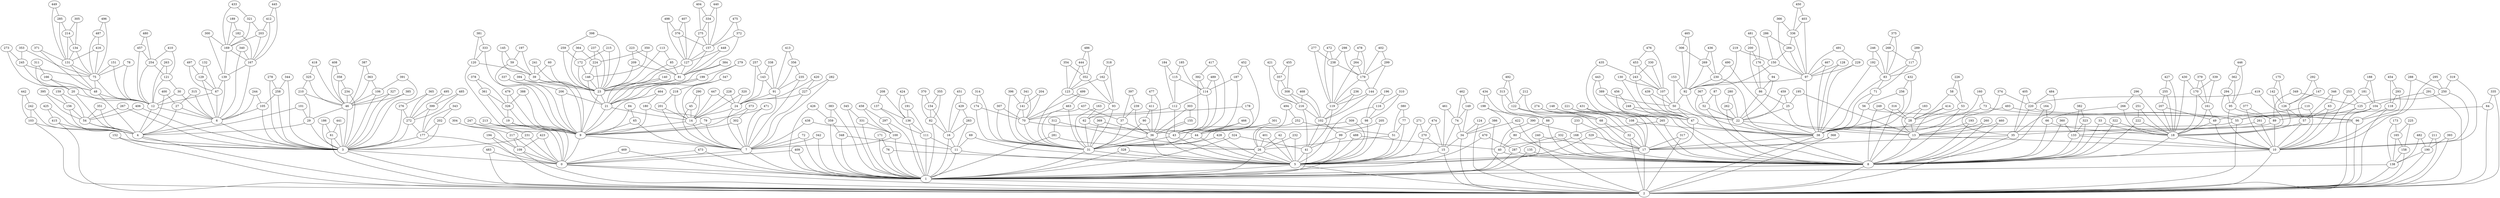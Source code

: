 graph G {
  0;
  1;
  2;
  3;
  4;
  5;
  6;
  7;
  8;
  9;
  10;
  11;
  12;
  13;
  14;
  15;
  16;
  17;
  18;
  19;
  20;
  21;
  22;
  23;
  24;
  25;
  26;
  27;
  28;
  29;
  30;
  31;
  32;
  33;
  34;
  35;
  36;
  37;
  38;
  39;
  40;
  41;
  42;
  43;
  44;
  45;
  46;
  47;
  48;
  49;
  50;
  51;
  52;
  53;
  54;
  55;
  56;
  57;
  58;
  59;
  60;
  61;
  62;
  63;
  64;
  65;
  66;
  67;
  68;
  69;
  70;
  71;
  72;
  73;
  74;
  75;
  76;
  77;
  78;
  79;
  80;
  81;
  82;
  83;
  84;
  85;
  86;
  87;
  88;
  89;
  90;
  91;
  92;
  93;
  94;
  95;
  96;
  97;
  98;
  99;
  100;
  101;
  102;
  103;
  104;
  105;
  106;
  107;
  108;
  109;
  110;
  111;
  112;
  113;
  114;
  115;
  116;
  117;
  118;
  119;
  120;
  121;
  122;
  123;
  124;
  125;
  126;
  127;
  128;
  129;
  130;
  131;
  132;
  133;
  134;
  135;
  136;
  137;
  138;
  139;
  140;
  141;
  142;
  143;
  144;
  145;
  146;
  147;
  148;
  149;
  150;
  151;
  152;
  153;
  154;
  155;
  156;
  157;
  158;
  159;
  160;
  161;
  162;
  163;
  164;
  165;
  166;
  167;
  168;
  169;
  170;
  171;
  172;
  173;
  174;
  175;
  176;
  177;
  178;
  179;
  180;
  181;
  182;
  183;
  184;
  185;
  186;
  187;
  188;
  189;
  190;
  191;
  192;
  193;
  194;
  195;
  196;
  197;
  198;
  199;
  200;
  201;
  202;
  203;
  204;
  205;
  206;
  207;
  208;
  209;
  210;
  211;
  212;
  213;
  214;
  215;
  216;
  217;
  218;
  219;
  220;
  221;
  222;
  223;
  224;
  225;
  226;
  227;
  228;
  229;
  230;
  231;
  232;
  233;
  234;
  235;
  236;
  237;
  238;
  239;
  240;
  241;
  242;
  243;
  244;
  245;
  246;
  247;
  248;
  249;
  250;
  251;
  252;
  253;
  254;
  255;
  256;
  257;
  258;
  259;
  260;
  261;
  262;
  263;
  264;
  265;
  266;
  267;
  268;
  269;
  270;
  271;
  272;
  273;
  274;
  275;
  276;
  277;
  278;
  279;
  280;
  281;
  282;
  283;
  284;
  285;
  286;
  287;
  288;
  289;
  290;
  291;
  292;
  293;
  294;
  295;
  296;
  297;
  298;
  299;
  300;
  301;
  302;
  303;
  304;
  305;
  306;
  307;
  308;
  309;
  310;
  311;
  312;
  313;
  314;
  315;
  316;
  317;
  318;
  319;
  320;
  321;
  322;
  323;
  324;
  325;
  326;
  327;
  328;
  329;
  330;
  331;
  332;
  333;
  334;
  335;
  336;
  337;
  338;
  339;
  340;
  341;
  342;
  343;
  344;
  345;
  346;
  347;
  348;
  349;
  350;
  351;
  352;
  353;
  354;
  355;
  356;
  357;
  358;
  359;
  360;
  361;
  362;
  363;
  364;
  365;
  366;
  367;
  368;
  369;
  370;
  371;
  372;
  373;
  374;
  375;
  376;
  377;
  378;
  379;
  380;
  381;
  382;
  383;
  384;
  385;
  386;
  387;
  388;
  389;
  390;
  391;
  392;
  393;
  394;
  395;
  396;
  397;
  398;
  399;
  400;
  401;
  402;
  403;
  404;
  405;
  406;
  407;
  408;
  409;
  410;
  411;
  412;
  413;
  414;
  415;
  416;
  417;
  418;
  419;
  420;
  421;
  422;
  423;
  424;
  425;
  426;
  427;
  428;
  429;
  430;
  431;
  432;
  433;
  434;
  435;
  436;
  437;
  438;
  439;
  440;
  441;
  442;
  443;
  444;
  445;
  446;
  447;
  448;
  449;
  450;
  451;
  452;
  453;
  454;
  455;
  456;
  457;
  458;
  459;
  460;
  461;
  462;
  463;
  464;
  465;
  466;
  467;
  468;
  469;
  470;
  471;
  472;
  473;
  474;
  475;
  476;
  477;
  478;
  479;
  480;
  481;
  482;
  483;
  484;
  485;
  486;
  487;
  488;
  489;
  490;
  491;
  492;
  493;
  494;
  495;
  496;
  497;
  498;
  499;
   0 -- 1;
   1 -- 2;
   2 -- 0;
   3 -- 2;
   3 -- 0;
   4 -- 3;
   4 -- 2;
   5 -- 1;
   5 -- 2;
   6 -- 4;
   6 -- 3;
   7 -- 0;
   7 -- 1;
   8 -- 1;
   8 -- 2;
   9 -- 7;
   9 -- 0;
   10 -- 8;
   10 -- 2;
   11 -- 5;
   11 -- 1;
   12 -- 6;
   12 -- 4;
   13 -- 10;
   13 -- 8;
   14 -- 9;
   14 -- 7;
   15 -- 5;
   15 -- 2;
   16 -- 11;
   16 -- 1;
   17 -- 5;
   17 -- 2;
   18 -- 10;
   18 -- 8;
   19 -- 9;
   19 -- 0;
   20 -- 12;
   20 -- 4;
   21 -- 14;
   21 -- 9;
   22 -- 13;
   22 -- 8;
   23 -- 21;
   23 -- 9;
   24 -- 14;
   24 -- 7;
   25 -- 22;
   25 -- 13;
   26 -- 5;
   26 -- 1;
   27 -- 6;
   27 -- 4;
   28 -- 13;
   28 -- 8;
   29 -- 4;
   29 -- 3;
   30 -- 12;
   30 -- 6;
   31 -- 5;
   31 -- 1;
   32 -- 17;
   32 -- 2;
   33 -- 18;
   33 -- 8;
   34 -- 15;
   34 -- 2;
   35 -- 17;
   35 -- 2;
   36 -- 31;
   36 -- 5;
   37 -- 36;
   37 -- 31;
   38 -- 17;
   38 -- 2;
   39 -- 23;
   39 -- 9;
   40 -- 8;
   40 -- 1;
   41 -- 5;
   41 -- 1;
   42 -- 26;
   42 -- 5;
   43 -- 31;
   43 -- 5;
   44 -- 31;
   44 -- 5;
   45 -- 14;
   45 -- 7;
   46 -- 29;
   46 -- 3;
   47 -- 38;
   47 -- 17;
   48 -- 12;
   48 -- 4;
   49 -- 18;
   49 -- 10;
   50 -- 47;
   50 -- 38;
   51 -- 26;
   51 -- 5;
   52 -- 22;
   52 -- 8;
   53 -- 28;
   53 -- 8;
   54 -- 4;
   54 -- 3;
   55 -- 38;
   55 -- 2;
   56 -- 55;
   56 -- 38;
   57 -- 18;
   57 -- 10;
   58 -- 53;
   58 -- 28;
   59 -- 39;
   59 -- 9;
   60 -- 39;
   60 -- 23;
   61 -- 3;
   61 -- 2;
   62 -- 44;
   62 -- 31;
   63 -- 57;
   63 -- 10;
   64 -- 55;
   64 -- 2;
   65 -- 9;
   65 -- 7;
   66 -- 18;
   66 -- 8;
   67 -- 12;
   67 -- 6;
   68 -- 32;
   68 -- 17;
   69 -- 11;
   69 -- 5;
   70 -- 43;
   70 -- 31;
   71 -- 56;
   71 -- 38;
   72 -- 7;
   72 -- 1;
   73 -- 55;
   73 -- 38;
   74 -- 34;
   74 -- 15;
   75 -- 48;
   75 -- 12;
   76 -- 5;
   76 -- 1;
   77 -- 51;
   77 -- 5;
   78 -- 75;
   78 -- 12;
   79 -- 9;
   79 -- 7;
   80 -- 40;
   80 -- 8;
   81 -- 23;
   81 -- 21;
   82 -- 16;
   82 -- 1;
   83 -- 71;
   83 -- 38;
   84 -- 65;
   84 -- 9;
   85 -- 81;
   85 -- 23;
   86 -- 25;
   86 -- 22;
   87 -- 52;
   87 -- 22;
   88 -- 80;
   88 -- 8;
   89 -- 13;
   89 -- 10;
   90 -- 36;
   90 -- 31;
   91 -- 24;
   91 -- 7;
   92 -- 50;
   92 -- 38;
   93 -- 62;
   93 -- 31;
   94 -- 86;
   94 -- 22;
   95 -- 89;
   95 -- 10;
   96 -- 35;
   96 -- 2;
   97 -- 92;
   97 -- 38;
   98 -- 36;
   98 -- 5;
   99 -- 41;
   99 -- 5;
   100 -- 7;
   100 -- 1;
   101 -- 29;
   101 -- 4;
   102 -- 99;
   102 -- 41;
   103 -- 4;
   103 -- 2;
   104 -- 55;
   104 -- 2;
   105 -- 6;
   105 -- 3;
   106 -- 46;
   106 -- 3;
   107 -- 50;
   107 -- 47;
   108 -- 38;
   108 -- 17;
   109 -- 2;
   109 -- 0;
   110 -- 49;
   110 -- 10;
   111 -- 11;
   111 -- 1;
   112 -- 70;
   112 -- 43;
   113 -- 85;
   113 -- 23;
   114 -- 112;
   114 -- 43;
   115 -- 114;
   115 -- 112;
   116 -- 98;
   116 -- 5;
   117 -- 83;
   117 -- 71;
   118 -- 96;
   118 -- 2;
   119 -- 102;
   119 -- 41;
   120 -- 39;
   120 -- 9;
   121 -- 30;
   121 -- 12;
   122 -- 68;
   122 -- 17;
   123 -- 93;
   123 -- 31;
   124 -- 34;
   124 -- 2;
   125 -- 89;
   125 -- 10;
   126 -- 57;
   126 -- 18;
   127 -- 81;
   127 -- 21;
   128 -- 97;
   128 -- 38;
   129 -- 67;
   129 -- 6;
   130 -- 107;
   130 -- 47;
   131 -- 75;
   131 -- 48;
   132 -- 129;
   132 -- 67;
   133 -- 10;
   133 -- 8;
   134 -- 131;
   134 -- 75;
   135 -- 8;
   135 -- 1;
   136 -- 111;
   136 -- 1;
   137 -- 136;
   137 -- 111;
   138 -- 1;
   138 -- 2;
   139 -- 67;
   139 -- 6;
   140 -- 23;
   140 -- 21;
   141 -- 70;
   141 -- 31;
   142 -- 126;
   142 -- 18;
   143 -- 91;
   143 -- 24;
   144 -- 119;
   144 -- 102;
   145 -- 59;
   145 -- 39;
   146 -- 23;
   146 -- 21;
   147 -- 126;
   147 -- 57;
   148 -- 108;
   148 -- 17;
   149 -- 74;
   149 -- 34;
   150 -- 97;
   150 -- 92;
   151 -- 75;
   151 -- 12;
   152 -- 3;
   152 -- 2;
   153 -- 92;
   153 -- 50;
   154 -- 82;
   154 -- 16;
   155 -- 36;
   155 -- 5;
   156 -- 54;
   156 -- 4;
   157 -- 127;
   157 -- 81;
   158 -- 138;
   158 -- 2;
   159 -- 156;
   159 -- 54;
   160 -- 73;
   160 -- 38;
   161 -- 49;
   161 -- 18;
   162 -- 123;
   162 -- 93;
   163 -- 62;
   163 -- 31;
   164 -- 66;
   164 -- 8;
   165 -- 158;
   165 -- 138;
   166 -- 20;
   166 -- 12;
   167 -- 139;
   167 -- 6;
   168 -- 40;
   168 -- 8;
   169 -- 167;
   169 -- 139;
   170 -- 161;
   170 -- 18;
   171 -- 76;
   171 -- 1;
   172 -- 146;
   172 -- 23;
   173 -- 165;
   173 -- 138;
   174 -- 70;
   174 -- 31;
   175 -- 142;
   175 -- 126;
   176 -- 94;
   176 -- 86;
   177 -- 3;
   177 -- 0;
   178 -- 62;
   178 -- 44;
   179 -- 144;
   179 -- 119;
   180 -- 79;
   180 -- 9;
   181 -- 104;
   181 -- 55;
   182 -- 169;
   182 -- 167;
   183 -- 28;
   183 -- 13;
   184 -- 115;
   184 -- 112;
   185 -- 115;
   185 -- 114;
   186 -- 61;
   186 -- 3;
   187 -- 114;
   187 -- 43;
   188 -- 181;
   188 -- 104;
   189 -- 182;
   189 -- 169;
   190 -- 138;
   190 -- 2;
   191 -- 136;
   191 -- 111;
   192 -- 83;
   192 -- 38;
   193 -- 13;
   193 -- 8;
   194 -- 109;
   194 -- 2;
   195 -- 25;
   195 -- 13;
   196 -- 116;
   196 -- 98;
   197 -- 59;
   197 -- 39;
   198 -- 88;
   198 -- 80;
   199 -- 23;
   199 -- 21;
   200 -- 176;
   200 -- 86;
   201 -- 14;
   201 -- 7;
   202 -- 177;
   202 -- 3;
   203 -- 169;
   203 -- 167;
   204 -- 141;
   204 -- 70;
   205 -- 99;
   205 -- 5;
   206 -- 21;
   206 -- 9;
   207 -- 49;
   207 -- 18;
   208 -- 137;
   208 -- 136;
   209 -- 81;
   209 -- 23;
   210 -- 46;
   210 -- 29;
   211 -- 190;
   211 -- 2;
   212 -- 122;
   212 -- 68;
   213 -- 9;
   213 -- 0;
   214 -- 134;
   214 -- 131;
   215 -- 172;
   215 -- 23;
   216 -- 102;
   216 -- 41;
   217 -- 109;
   217 -- 0;
   218 -- 201;
   218 -- 14;
   219 -- 150;
   219 -- 92;
   220 -- 96;
   220 -- 35;
   221 -- 108;
   221 -- 17;
   222 -- 18;
   222 -- 8;
   223 -- 209;
   223 -- 81;
   224 -- 146;
   224 -- 23;
   225 -- 165;
   225 -- 158;
   226 -- 58;
   226 -- 53;
   227 -- 24;
   227 -- 7;
   228 -- 24;
   228 -- 14;
   229 -- 97;
   229 -- 38;
   230 -- 92;
   230 -- 38;
   231 -- 3;
   231 -- 0;
   232 -- 26;
   232 -- 5;
   233 -- 168;
   233 -- 8;
   234 -- 46;
   234 -- 3;
   235 -- 91;
   235 -- 7;
   236 -- 119;
   236 -- 102;
   237 -- 224;
   237 -- 23;
   238 -- 179;
   238 -- 119;
   239 -- 37;
   239 -- 36;
   240 -- 17;
   240 -- 5;
   241 -- 39;
   241 -- 23;
   242 -- 103;
   242 -- 4;
   243 -- 107;
   243 -- 47;
   244 -- 105;
   244 -- 6;
   245 -- 75;
   245 -- 48;
   246 -- 192;
   246 -- 83;
   247 -- 231;
   247 -- 0;
   248 -- 22;
   248 -- 8;
   249 -- 28;
   249 -- 8;
   250 -- 125;
   250 -- 10;
   251 -- 222;
   251 -- 18;
   252 -- 51;
   252 -- 26;
   253 -- 125;
   253 -- 10;
   254 -- 121;
   254 -- 12;
   255 -- 207;
   255 -- 18;
   256 -- 56;
   256 -- 38;
   257 -- 143;
   257 -- 24;
   258 -- 105;
   258 -- 3;
   259 -- 172;
   259 -- 23;
   260 -- 13;
   260 -- 8;
   261 -- 133;
   261 -- 10;
   262 -- 22;
   262 -- 8;
   263 -- 121;
   263 -- 12;
   264 -- 179;
   264 -- 119;
   265 -- 168;
   265 -- 8;
   266 -- 66;
   266 -- 18;
   267 -- 54;
   267 -- 3;
   268 -- 117;
   268 -- 83;
   269 -- 230;
   269 -- 92;
   270 -- 15;
   270 -- 5;
   271 -- 270;
   271 -- 5;
   272 -- 177;
   272 -- 3;
   273 -- 245;
   273 -- 48;
   274 -- 68;
   274 -- 32;
   275 -- 157;
   275 -- 127;
   276 -- 272;
   276 -- 3;
   277 -- 238;
   277 -- 119;
   278 -- 258;
   278 -- 3;
   279 -- 199;
   279 -- 21;
   280 -- 262;
   280 -- 22;
   281 -- 26;
   281 -- 1;
   282 -- 227;
   282 -- 7;
   283 -- 16;
   283 -- 11;
   284 -- 150;
   284 -- 97;
   285 -- 214;
   285 -- 131;
   286 -- 284;
   286 -- 150;
   287 -- 8;
   287 -- 1;
   288 -- 250;
   288 -- 10;
   289 -- 117;
   289 -- 83;
   290 -- 45;
   290 -- 14;
   291 -- 104;
   291 -- 2;
   292 -- 147;
   292 -- 126;
   293 -- 118;
   293 -- 96;
   294 -- 95;
   294 -- 89;
   295 -- 250;
   295 -- 10;
   296 -- 266;
   296 -- 18;
   297 -- 100;
   297 -- 1;
   298 -- 238;
   298 -- 179;
   299 -- 179;
   299 -- 144;
   300 -- 169;
   300 -- 139;
   301 -- 44;
   301 -- 31;
   302 -- 9;
   302 -- 7;
   303 -- 155;
   303 -- 36;
   304 -- 217;
   304 -- 109;
   305 -- 214;
   305 -- 134;
   306 -- 269;
   306 -- 92;
   307 -- 70;
   307 -- 31;
   308 -- 216;
   308 -- 102;
   309 -- 44;
   309 -- 5;
   310 -- 116;
   310 -- 98;
   311 -- 166;
   311 -- 20;
   312 -- 281;
   312 -- 26;
   313 -- 122;
   313 -- 68;
   314 -- 174;
   314 -- 31;
   315 -- 27;
   315 -- 6;
   316 -- 28;
   316 -- 8;
   317 -- 17;
   317 -- 2;
   318 -- 162;
   318 -- 93;
   319 -- 250;
   319 -- 10;
   320 -- 24;
   320 -- 14;
   321 -- 203;
   321 -- 169;
   322 -- 18;
   322 -- 8;
   323 -- 133;
   323 -- 8;
   324 -- 41;
   324 -- 1;
   325 -- 210;
   325 -- 46;
   326 -- 19;
   326 -- 9;
   327 -- 46;
   327 -- 3;
   328 -- 5;
   328 -- 1;
   329 -- 17;
   329 -- 5;
   330 -- 243;
   330 -- 107;
   331 -- 100;
   331 -- 1;
   332 -- 287;
   332 -- 8;
   333 -- 120;
   333 -- 9;
   334 -- 275;
   334 -- 157;
   335 -- 64;
   335 -- 2;
   336 -- 284;
   336 -- 97;
   337 -- 206;
   337 -- 9;
   338 -- 143;
   338 -- 91;
   339 -- 170;
   339 -- 161;
   340 -- 167;
   340 -- 6;
   341 -- 141;
   341 -- 70;
   342 -- 7;
   342 -- 1;
   343 -- 202;
   343 -- 177;
   344 -- 258;
   344 -- 3;
   345 -- 331;
   345 -- 1;
   346 -- 63;
   346 -- 57;
   347 -- 218;
   347 -- 14;
   348 -- 11;
   348 -- 1;
   349 -- 125;
   349 -- 89;
   350 -- 224;
   350 -- 146;
   351 -- 54;
   351 -- 4;
   352 -- 123;
   352 -- 93;
   353 -- 245;
   353 -- 75;
   354 -- 352;
   354 -- 123;
   355 -- 154;
   355 -- 82;
   356 -- 235;
   356 -- 91;
   357 -- 308;
   357 -- 216;
   358 -- 234;
   358 -- 46;
   359 -- 348;
   359 -- 1;
   360 -- 133;
   360 -- 8;
   361 -- 326;
   361 -- 19;
   362 -- 294;
   362 -- 95;
   363 -- 106;
   363 -- 46;
   364 -- 224;
   364 -- 23;
   365 -- 276;
   365 -- 272;
   366 -- 336;
   366 -- 97;
   367 -- 52;
   367 -- 22;
   368 -- 17;
   368 -- 2;
   369 -- 36;
   369 -- 31;
   370 -- 154;
   370 -- 82;
   371 -- 131;
   371 -- 48;
   372 -- 157;
   372 -- 81;
   373 -- 302;
   373 -- 9;
   374 -- 220;
   374 -- 35;
   375 -- 268;
   375 -- 83;
   376 -- 157;
   376 -- 127;
   377 -- 89;
   377 -- 10;
   378 -- 361;
   378 -- 326;
   379 -- 170;
   379 -- 161;
   380 -- 77;
   380 -- 51;
   381 -- 333;
   381 -- 120;
   382 -- 323;
   382 -- 133;
   383 -- 359;
   383 -- 1;
   384 -- 81;
   384 -- 21;
   385 -- 46;
   385 -- 3;
   386 -- 34;
   386 -- 2;
   387 -- 363;
   387 -- 46;
   388 -- 326;
   388 -- 9;
   389 -- 50;
   389 -- 47;
   390 -- 168;
   390 -- 40;
   391 -- 106;
   391 -- 3;
   392 -- 114;
   392 -- 43;
   393 -- 190;
   393 -- 2;
   394 -- 23;
   394 -- 9;
   395 -- 156;
   395 -- 54;
   396 -- 141;
   396 -- 31;
   397 -- 239;
   397 -- 37;
   398 -- 259;
   398 -- 23;
   399 -- 272;
   399 -- 177;
   400 -- 27;
   400 -- 4;
   401 -- 26;
   401 -- 5;
   402 -- 299;
   402 -- 179;
   403 -- 336;
   403 -- 97;
   404 -- 334;
   404 -- 275;
   405 -- 220;
   405 -- 35;
   406 -- 54;
   406 -- 3;
   407 -- 376;
   407 -- 127;
   408 -- 358;
   408 -- 46;
   409 -- 0;
   409 -- 1;
   410 -- 254;
   410 -- 121;
   411 -- 90;
   411 -- 36;
   412 -- 203;
   412 -- 167;
   413 -- 356;
   413 -- 91;
   414 -- 28;
   414 -- 13;
   415 -- 4;
   415 -- 2;
   416 -- 131;
   416 -- 75;
   417 -- 392;
   417 -- 43;
   418 -- 325;
   418 -- 46;
   419 -- 220;
   419 -- 96;
   420 -- 227;
   420 -- 24;
   421 -- 357;
   421 -- 216;
   422 -- 34;
   422 -- 2;
   423 -- 109;
   423 -- 0;
   424 -- 191;
   424 -- 136;
   425 -- 415;
   425 -- 4;
   426 -- 359;
   426 -- 1;
   427 -- 255;
   427 -- 18;
   428 -- 31;
   428 -- 5;
   429 -- 283;
   429 -- 16;
   430 -- 170;
   430 -- 18;
   431 -- 265;
   431 -- 8;
   432 -- 256;
   432 -- 38;
   433 -- 321;
   433 -- 169;
   434 -- 198;
   434 -- 88;
   435 -- 243;
   435 -- 47;
   436 -- 269;
   436 -- 230;
   437 -- 37;
   437 -- 31;
   438 -- 100;
   438 -- 7;
   439 -- 50;
   439 -- 47;
   440 -- 334;
   440 -- 157;
   441 -- 61;
   441 -- 3;
   442 -- 242;
   442 -- 103;
   443 -- 389;
   443 -- 47;
   444 -- 352;
   444 -- 123;
   445 -- 412;
   445 -- 167;
   446 -- 362;
   446 -- 95;
   447 -- 24;
   447 -- 14;
   448 -- 127;
   448 -- 81;
   449 -- 285;
   449 -- 131;
   450 -- 403;
   450 -- 336;
   451 -- 429;
   451 -- 16;
   452 -- 187;
   452 -- 43;
   453 -- 243;
   453 -- 107;
   454 -- 293;
   454 -- 118;
   455 -- 357;
   455 -- 308;
   456 -- 248;
   456 -- 8;
   457 -- 254;
   457 -- 12;
   458 -- 297;
   458 -- 100;
   459 -- 25;
   459 -- 22;
   460 -- 13;
   460 -- 8;
   461 -- 74;
   461 -- 15;
   462 -- 149;
   462 -- 74;
   463 -- 70;
   463 -- 31;
   464 -- 180;
   464 -- 9;
   465 -- 306;
   465 -- 92;
   466 -- 44;
   466 -- 31;
   467 -- 97;
   467 -- 38;
   468 -- 216;
   468 -- 102;
   469 -- 0;
   469 -- 1;
   470 -- 287;
   470 -- 1;
   471 -- 79;
   471 -- 7;
   472 -- 238;
   472 -- 119;
   473 -- 0;
   473 -- 1;
   474 -- 270;
   474 -- 15;
   475 -- 372;
   475 -- 157;
   476 -- 453;
   476 -- 107;
   477 -- 411;
   477 -- 36;
   478 -- 264;
   478 -- 179;
   479 -- 326;
   479 -- 9;
   480 -- 457;
   480 -- 254;
   481 -- 200;
   481 -- 176;
   482 -- 190;
   482 -- 138;
   483 -- 2;
   483 -- 0;
   484 -- 220;
   484 -- 35;
   485 -- 399;
   485 -- 272;
   486 -- 444;
   486 -- 352;
   487 -- 416;
   487 -- 75;
   488 -- 40;
   488 -- 1;
   489 -- 114;
   489 -- 43;
   490 -- 230;
   490 -- 38;
   491 -- 229;
   491 -- 97;
   492 -- 313;
   492 -- 122;
   493 -- 55;
   493 -- 38;
   494 -- 252;
   494 -- 26;
   495 -- 399;
   495 -- 272;
   496 -- 487;
   496 -- 75;
   497 -- 129;
   497 -- 67;
   498 -- 376;
   498 -- 127;
   499 -- 463;
   499 -- 70;
}
